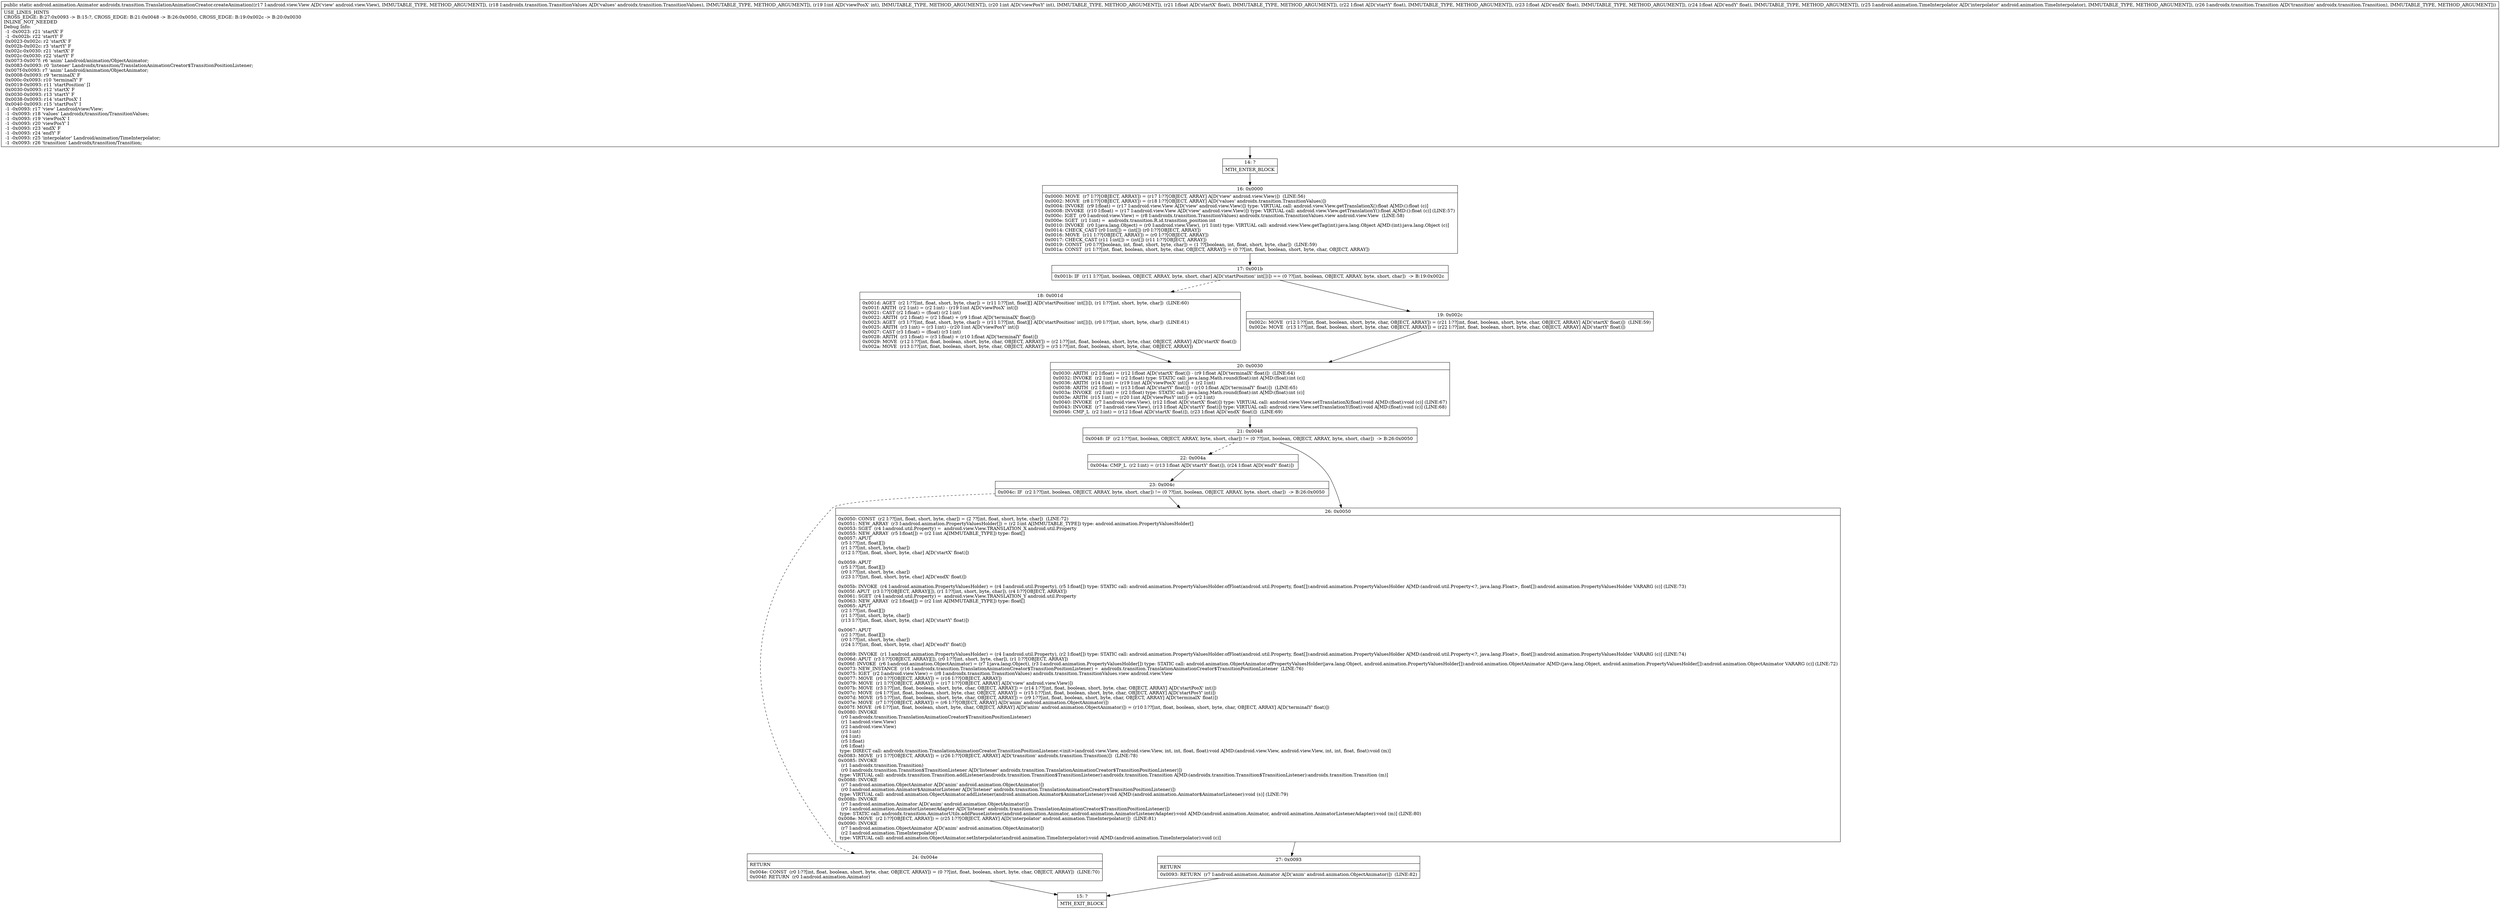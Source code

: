 digraph "CFG forandroidx.transition.TranslationAnimationCreator.createAnimation(Landroid\/view\/View;Landroidx\/transition\/TransitionValues;IIFFFFLandroid\/animation\/TimeInterpolator;Landroidx\/transition\/Transition;)Landroid\/animation\/Animator;" {
Node_14 [shape=record,label="{14\:\ ?|MTH_ENTER_BLOCK\l}"];
Node_16 [shape=record,label="{16\:\ 0x0000|0x0000: MOVE  (r7 I:??[OBJECT, ARRAY]) = (r17 I:??[OBJECT, ARRAY] A[D('view' android.view.View)])  (LINE:56)\l0x0002: MOVE  (r8 I:??[OBJECT, ARRAY]) = (r18 I:??[OBJECT, ARRAY] A[D('values' androidx.transition.TransitionValues)]) \l0x0004: INVOKE  (r9 I:float) = (r17 I:android.view.View A[D('view' android.view.View)]) type: VIRTUAL call: android.view.View.getTranslationX():float A[MD:():float (c)]\l0x0008: INVOKE  (r10 I:float) = (r17 I:android.view.View A[D('view' android.view.View)]) type: VIRTUAL call: android.view.View.getTranslationY():float A[MD:():float (c)] (LINE:57)\l0x000c: IGET  (r0 I:android.view.View) = (r8 I:androidx.transition.TransitionValues) androidx.transition.TransitionValues.view android.view.View  (LINE:58)\l0x000e: SGET  (r1 I:int) =  androidx.transition.R.id.transition_position int \l0x0010: INVOKE  (r0 I:java.lang.Object) = (r0 I:android.view.View), (r1 I:int) type: VIRTUAL call: android.view.View.getTag(int):java.lang.Object A[MD:(int):java.lang.Object (c)]\l0x0014: CHECK_CAST (r0 I:int[]) = (int[]) (r0 I:??[OBJECT, ARRAY]) \l0x0016: MOVE  (r11 I:??[OBJECT, ARRAY]) = (r0 I:??[OBJECT, ARRAY]) \l0x0017: CHECK_CAST (r11 I:int[]) = (int[]) (r11 I:??[OBJECT, ARRAY]) \l0x0019: CONST  (r0 I:??[boolean, int, float, short, byte, char]) = (1 ??[boolean, int, float, short, byte, char])  (LINE:59)\l0x001a: CONST  (r1 I:??[int, float, boolean, short, byte, char, OBJECT, ARRAY]) = (0 ??[int, float, boolean, short, byte, char, OBJECT, ARRAY]) \l}"];
Node_17 [shape=record,label="{17\:\ 0x001b|0x001b: IF  (r11 I:??[int, boolean, OBJECT, ARRAY, byte, short, char] A[D('startPosition' int[])]) == (0 ??[int, boolean, OBJECT, ARRAY, byte, short, char])  \-\> B:19:0x002c \l}"];
Node_18 [shape=record,label="{18\:\ 0x001d|0x001d: AGET  (r2 I:??[int, float, short, byte, char]) = (r11 I:??[int, float][] A[D('startPosition' int[])]), (r1 I:??[int, short, byte, char])  (LINE:60)\l0x001f: ARITH  (r2 I:int) = (r2 I:int) \- (r19 I:int A[D('viewPosX' int)]) \l0x0021: CAST (r2 I:float) = (float) (r2 I:int) \l0x0022: ARITH  (r2 I:float) = (r2 I:float) + (r9 I:float A[D('terminalX' float)]) \l0x0023: AGET  (r3 I:??[int, float, short, byte, char]) = (r11 I:??[int, float][] A[D('startPosition' int[])]), (r0 I:??[int, short, byte, char])  (LINE:61)\l0x0025: ARITH  (r3 I:int) = (r3 I:int) \- (r20 I:int A[D('viewPosY' int)]) \l0x0027: CAST (r3 I:float) = (float) (r3 I:int) \l0x0028: ARITH  (r3 I:float) = (r3 I:float) + (r10 I:float A[D('terminalY' float)]) \l0x0029: MOVE  (r12 I:??[int, float, boolean, short, byte, char, OBJECT, ARRAY]) = (r2 I:??[int, float, boolean, short, byte, char, OBJECT, ARRAY] A[D('startX' float)]) \l0x002a: MOVE  (r13 I:??[int, float, boolean, short, byte, char, OBJECT, ARRAY]) = (r3 I:??[int, float, boolean, short, byte, char, OBJECT, ARRAY]) \l}"];
Node_20 [shape=record,label="{20\:\ 0x0030|0x0030: ARITH  (r2 I:float) = (r12 I:float A[D('startX' float)]) \- (r9 I:float A[D('terminalX' float)])  (LINE:64)\l0x0032: INVOKE  (r2 I:int) = (r2 I:float) type: STATIC call: java.lang.Math.round(float):int A[MD:(float):int (c)]\l0x0036: ARITH  (r14 I:int) = (r19 I:int A[D('viewPosX' int)]) + (r2 I:int) \l0x0038: ARITH  (r2 I:float) = (r13 I:float A[D('startY' float)]) \- (r10 I:float A[D('terminalY' float)])  (LINE:65)\l0x003a: INVOKE  (r2 I:int) = (r2 I:float) type: STATIC call: java.lang.Math.round(float):int A[MD:(float):int (c)]\l0x003e: ARITH  (r15 I:int) = (r20 I:int A[D('viewPosY' int)]) + (r2 I:int) \l0x0040: INVOKE  (r7 I:android.view.View), (r12 I:float A[D('startX' float)]) type: VIRTUAL call: android.view.View.setTranslationX(float):void A[MD:(float):void (c)] (LINE:67)\l0x0043: INVOKE  (r7 I:android.view.View), (r13 I:float A[D('startY' float)]) type: VIRTUAL call: android.view.View.setTranslationY(float):void A[MD:(float):void (c)] (LINE:68)\l0x0046: CMP_L  (r2 I:int) = (r12 I:float A[D('startX' float)]), (r23 I:float A[D('endX' float)])  (LINE:69)\l}"];
Node_21 [shape=record,label="{21\:\ 0x0048|0x0048: IF  (r2 I:??[int, boolean, OBJECT, ARRAY, byte, short, char]) != (0 ??[int, boolean, OBJECT, ARRAY, byte, short, char])  \-\> B:26:0x0050 \l}"];
Node_22 [shape=record,label="{22\:\ 0x004a|0x004a: CMP_L  (r2 I:int) = (r13 I:float A[D('startY' float)]), (r24 I:float A[D('endY' float)]) \l}"];
Node_23 [shape=record,label="{23\:\ 0x004c|0x004c: IF  (r2 I:??[int, boolean, OBJECT, ARRAY, byte, short, char]) != (0 ??[int, boolean, OBJECT, ARRAY, byte, short, char])  \-\> B:26:0x0050 \l}"];
Node_24 [shape=record,label="{24\:\ 0x004e|RETURN\l|0x004e: CONST  (r0 I:??[int, float, boolean, short, byte, char, OBJECT, ARRAY]) = (0 ??[int, float, boolean, short, byte, char, OBJECT, ARRAY])  (LINE:70)\l0x004f: RETURN  (r0 I:android.animation.Animator) \l}"];
Node_15 [shape=record,label="{15\:\ ?|MTH_EXIT_BLOCK\l}"];
Node_26 [shape=record,label="{26\:\ 0x0050|0x0050: CONST  (r2 I:??[int, float, short, byte, char]) = (2 ??[int, float, short, byte, char])  (LINE:72)\l0x0051: NEW_ARRAY  (r3 I:android.animation.PropertyValuesHolder[]) = (r2 I:int A[IMMUTABLE_TYPE]) type: android.animation.PropertyValuesHolder[] \l0x0053: SGET  (r4 I:android.util.Property) =  android.view.View.TRANSLATION_X android.util.Property \l0x0055: NEW_ARRAY  (r5 I:float[]) = (r2 I:int A[IMMUTABLE_TYPE]) type: float[] \l0x0057: APUT  \l  (r5 I:??[int, float][])\l  (r1 I:??[int, short, byte, char])\l  (r12 I:??[int, float, short, byte, char] A[D('startX' float)])\l \l0x0059: APUT  \l  (r5 I:??[int, float][])\l  (r0 I:??[int, short, byte, char])\l  (r23 I:??[int, float, short, byte, char] A[D('endX' float)])\l \l0x005b: INVOKE  (r4 I:android.animation.PropertyValuesHolder) = (r4 I:android.util.Property), (r5 I:float[]) type: STATIC call: android.animation.PropertyValuesHolder.ofFloat(android.util.Property, float[]):android.animation.PropertyValuesHolder A[MD:(android.util.Property\<?, java.lang.Float\>, float[]):android.animation.PropertyValuesHolder VARARG (c)] (LINE:73)\l0x005f: APUT  (r3 I:??[OBJECT, ARRAY][]), (r1 I:??[int, short, byte, char]), (r4 I:??[OBJECT, ARRAY]) \l0x0061: SGET  (r4 I:android.util.Property) =  android.view.View.TRANSLATION_Y android.util.Property \l0x0063: NEW_ARRAY  (r2 I:float[]) = (r2 I:int A[IMMUTABLE_TYPE]) type: float[] \l0x0065: APUT  \l  (r2 I:??[int, float][])\l  (r1 I:??[int, short, byte, char])\l  (r13 I:??[int, float, short, byte, char] A[D('startY' float)])\l \l0x0067: APUT  \l  (r2 I:??[int, float][])\l  (r0 I:??[int, short, byte, char])\l  (r24 I:??[int, float, short, byte, char] A[D('endY' float)])\l \l0x0069: INVOKE  (r1 I:android.animation.PropertyValuesHolder) = (r4 I:android.util.Property), (r2 I:float[]) type: STATIC call: android.animation.PropertyValuesHolder.ofFloat(android.util.Property, float[]):android.animation.PropertyValuesHolder A[MD:(android.util.Property\<?, java.lang.Float\>, float[]):android.animation.PropertyValuesHolder VARARG (c)] (LINE:74)\l0x006d: APUT  (r3 I:??[OBJECT, ARRAY][]), (r0 I:??[int, short, byte, char]), (r1 I:??[OBJECT, ARRAY]) \l0x006f: INVOKE  (r6 I:android.animation.ObjectAnimator) = (r7 I:java.lang.Object), (r3 I:android.animation.PropertyValuesHolder[]) type: STATIC call: android.animation.ObjectAnimator.ofPropertyValuesHolder(java.lang.Object, android.animation.PropertyValuesHolder[]):android.animation.ObjectAnimator A[MD:(java.lang.Object, android.animation.PropertyValuesHolder[]):android.animation.ObjectAnimator VARARG (c)] (LINE:72)\l0x0073: NEW_INSTANCE  (r16 I:androidx.transition.TranslationAnimationCreator$TransitionPositionListener) =  androidx.transition.TranslationAnimationCreator$TransitionPositionListener  (LINE:76)\l0x0075: IGET  (r2 I:android.view.View) = (r8 I:androidx.transition.TransitionValues) androidx.transition.TransitionValues.view android.view.View \l0x0077: MOVE  (r0 I:??[OBJECT, ARRAY]) = (r16 I:??[OBJECT, ARRAY]) \l0x0079: MOVE  (r1 I:??[OBJECT, ARRAY]) = (r17 I:??[OBJECT, ARRAY] A[D('view' android.view.View)]) \l0x007b: MOVE  (r3 I:??[int, float, boolean, short, byte, char, OBJECT, ARRAY]) = (r14 I:??[int, float, boolean, short, byte, char, OBJECT, ARRAY] A[D('startPosX' int)]) \l0x007c: MOVE  (r4 I:??[int, float, boolean, short, byte, char, OBJECT, ARRAY]) = (r15 I:??[int, float, boolean, short, byte, char, OBJECT, ARRAY] A[D('startPosY' int)]) \l0x007d: MOVE  (r5 I:??[int, float, boolean, short, byte, char, OBJECT, ARRAY]) = (r9 I:??[int, float, boolean, short, byte, char, OBJECT, ARRAY] A[D('terminalX' float)]) \l0x007e: MOVE  (r7 I:??[OBJECT, ARRAY]) = (r6 I:??[OBJECT, ARRAY] A[D('anim' android.animation.ObjectAnimator)]) \l0x007f: MOVE  (r6 I:??[int, float, boolean, short, byte, char, OBJECT, ARRAY] A[D('anim' android.animation.ObjectAnimator)]) = (r10 I:??[int, float, boolean, short, byte, char, OBJECT, ARRAY] A[D('terminalY' float)]) \l0x0080: INVOKE  \l  (r0 I:androidx.transition.TranslationAnimationCreator$TransitionPositionListener)\l  (r1 I:android.view.View)\l  (r2 I:android.view.View)\l  (r3 I:int)\l  (r4 I:int)\l  (r5 I:float)\l  (r6 I:float)\l type: DIRECT call: androidx.transition.TranslationAnimationCreator.TransitionPositionListener.\<init\>(android.view.View, android.view.View, int, int, float, float):void A[MD:(android.view.View, android.view.View, int, int, float, float):void (m)]\l0x0083: MOVE  (r1 I:??[OBJECT, ARRAY]) = (r26 I:??[OBJECT, ARRAY] A[D('transition' androidx.transition.Transition)])  (LINE:78)\l0x0085: INVOKE  \l  (r1 I:androidx.transition.Transition)\l  (r0 I:androidx.transition.Transition$TransitionListener A[D('listener' androidx.transition.TranslationAnimationCreator$TransitionPositionListener)])\l type: VIRTUAL call: androidx.transition.Transition.addListener(androidx.transition.Transition$TransitionListener):androidx.transition.Transition A[MD:(androidx.transition.Transition$TransitionListener):androidx.transition.Transition (m)]\l0x0088: INVOKE  \l  (r7 I:android.animation.ObjectAnimator A[D('anim' android.animation.ObjectAnimator)])\l  (r0 I:android.animation.Animator$AnimatorListener A[D('listener' androidx.transition.TranslationAnimationCreator$TransitionPositionListener)])\l type: VIRTUAL call: android.animation.ObjectAnimator.addListener(android.animation.Animator$AnimatorListener):void A[MD:(android.animation.Animator$AnimatorListener):void (s)] (LINE:79)\l0x008b: INVOKE  \l  (r7 I:android.animation.Animator A[D('anim' android.animation.ObjectAnimator)])\l  (r0 I:android.animation.AnimatorListenerAdapter A[D('listener' androidx.transition.TranslationAnimationCreator$TransitionPositionListener)])\l type: STATIC call: androidx.transition.AnimatorUtils.addPauseListener(android.animation.Animator, android.animation.AnimatorListenerAdapter):void A[MD:(android.animation.Animator, android.animation.AnimatorListenerAdapter):void (m)] (LINE:80)\l0x008e: MOVE  (r2 I:??[OBJECT, ARRAY]) = (r25 I:??[OBJECT, ARRAY] A[D('interpolator' android.animation.TimeInterpolator)])  (LINE:81)\l0x0090: INVOKE  \l  (r7 I:android.animation.ObjectAnimator A[D('anim' android.animation.ObjectAnimator)])\l  (r2 I:android.animation.TimeInterpolator)\l type: VIRTUAL call: android.animation.ObjectAnimator.setInterpolator(android.animation.TimeInterpolator):void A[MD:(android.animation.TimeInterpolator):void (c)]\l}"];
Node_27 [shape=record,label="{27\:\ 0x0093|RETURN\l|0x0093: RETURN  (r7 I:android.animation.Animator A[D('anim' android.animation.ObjectAnimator)])  (LINE:82)\l}"];
Node_19 [shape=record,label="{19\:\ 0x002c|0x002c: MOVE  (r12 I:??[int, float, boolean, short, byte, char, OBJECT, ARRAY]) = (r21 I:??[int, float, boolean, short, byte, char, OBJECT, ARRAY] A[D('startX' float)])  (LINE:59)\l0x002e: MOVE  (r13 I:??[int, float, boolean, short, byte, char, OBJECT, ARRAY]) = (r22 I:??[int, float, boolean, short, byte, char, OBJECT, ARRAY] A[D('startY' float)]) \l}"];
MethodNode[shape=record,label="{public static android.animation.Animator androidx.transition.TranslationAnimationCreator.createAnimation((r17 I:android.view.View A[D('view' android.view.View), IMMUTABLE_TYPE, METHOD_ARGUMENT]), (r18 I:androidx.transition.TransitionValues A[D('values' androidx.transition.TransitionValues), IMMUTABLE_TYPE, METHOD_ARGUMENT]), (r19 I:int A[D('viewPosX' int), IMMUTABLE_TYPE, METHOD_ARGUMENT]), (r20 I:int A[D('viewPosY' int), IMMUTABLE_TYPE, METHOD_ARGUMENT]), (r21 I:float A[D('startX' float), IMMUTABLE_TYPE, METHOD_ARGUMENT]), (r22 I:float A[D('startY' float), IMMUTABLE_TYPE, METHOD_ARGUMENT]), (r23 I:float A[D('endX' float), IMMUTABLE_TYPE, METHOD_ARGUMENT]), (r24 I:float A[D('endY' float), IMMUTABLE_TYPE, METHOD_ARGUMENT]), (r25 I:android.animation.TimeInterpolator A[D('interpolator' android.animation.TimeInterpolator), IMMUTABLE_TYPE, METHOD_ARGUMENT]), (r26 I:androidx.transition.Transition A[D('transition' androidx.transition.Transition), IMMUTABLE_TYPE, METHOD_ARGUMENT]))  | USE_LINES_HINTS\lCROSS_EDGE: B:27:0x0093 \-\> B:15:?, CROSS_EDGE: B:21:0x0048 \-\> B:26:0x0050, CROSS_EDGE: B:19:0x002c \-\> B:20:0x0030\lINLINE_NOT_NEEDED\lDebug Info:\l  \-1 \-0x0023: r21 'startX' F\l  \-1 \-0x002b: r22 'startY' F\l  0x0023\-0x002c: r2 'startX' F\l  0x002b\-0x002c: r3 'startY' F\l  0x002c\-0x0030: r21 'startX' F\l  0x002c\-0x0030: r22 'startY' F\l  0x0073\-0x007f: r6 'anim' Landroid\/animation\/ObjectAnimator;\l  0x0083\-0x0093: r0 'listener' Landroidx\/transition\/TranslationAnimationCreator$TransitionPositionListener;\l  0x007f\-0x0093: r7 'anim' Landroid\/animation\/ObjectAnimator;\l  0x0008\-0x0093: r9 'terminalX' F\l  0x000c\-0x0093: r10 'terminalY' F\l  0x0019\-0x0093: r11 'startPosition' [I\l  0x0030\-0x0093: r12 'startX' F\l  0x0030\-0x0093: r13 'startY' F\l  0x0038\-0x0093: r14 'startPosX' I\l  0x0040\-0x0093: r15 'startPosY' I\l  \-1 \-0x0093: r17 'view' Landroid\/view\/View;\l  \-1 \-0x0093: r18 'values' Landroidx\/transition\/TransitionValues;\l  \-1 \-0x0093: r19 'viewPosX' I\l  \-1 \-0x0093: r20 'viewPosY' I\l  \-1 \-0x0093: r23 'endX' F\l  \-1 \-0x0093: r24 'endY' F\l  \-1 \-0x0093: r25 'interpolator' Landroid\/animation\/TimeInterpolator;\l  \-1 \-0x0093: r26 'transition' Landroidx\/transition\/Transition;\l}"];
MethodNode -> Node_14;Node_14 -> Node_16;
Node_16 -> Node_17;
Node_17 -> Node_18[style=dashed];
Node_17 -> Node_19;
Node_18 -> Node_20;
Node_20 -> Node_21;
Node_21 -> Node_22[style=dashed];
Node_21 -> Node_26;
Node_22 -> Node_23;
Node_23 -> Node_24[style=dashed];
Node_23 -> Node_26;
Node_24 -> Node_15;
Node_26 -> Node_27;
Node_27 -> Node_15;
Node_19 -> Node_20;
}

